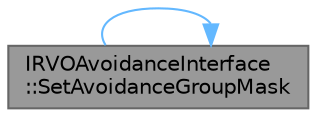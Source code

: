 digraph "IRVOAvoidanceInterface::SetAvoidanceGroupMask"
{
 // INTERACTIVE_SVG=YES
 // LATEX_PDF_SIZE
  bgcolor="transparent";
  edge [fontname=Helvetica,fontsize=10,labelfontname=Helvetica,labelfontsize=10];
  node [fontname=Helvetica,fontsize=10,shape=box,height=0.2,width=0.4];
  rankdir="LR";
  Node1 [id="Node000001",label="IRVOAvoidanceInterface\l::SetAvoidanceGroupMask",height=0.2,width=0.4,color="gray40", fillcolor="grey60", style="filled", fontcolor="black",tooltip="Store the avoidance group mask."];
  Node1 -> Node1 [id="edge1_Node000001_Node000001",color="steelblue1",style="solid",tooltip=" "];
}
